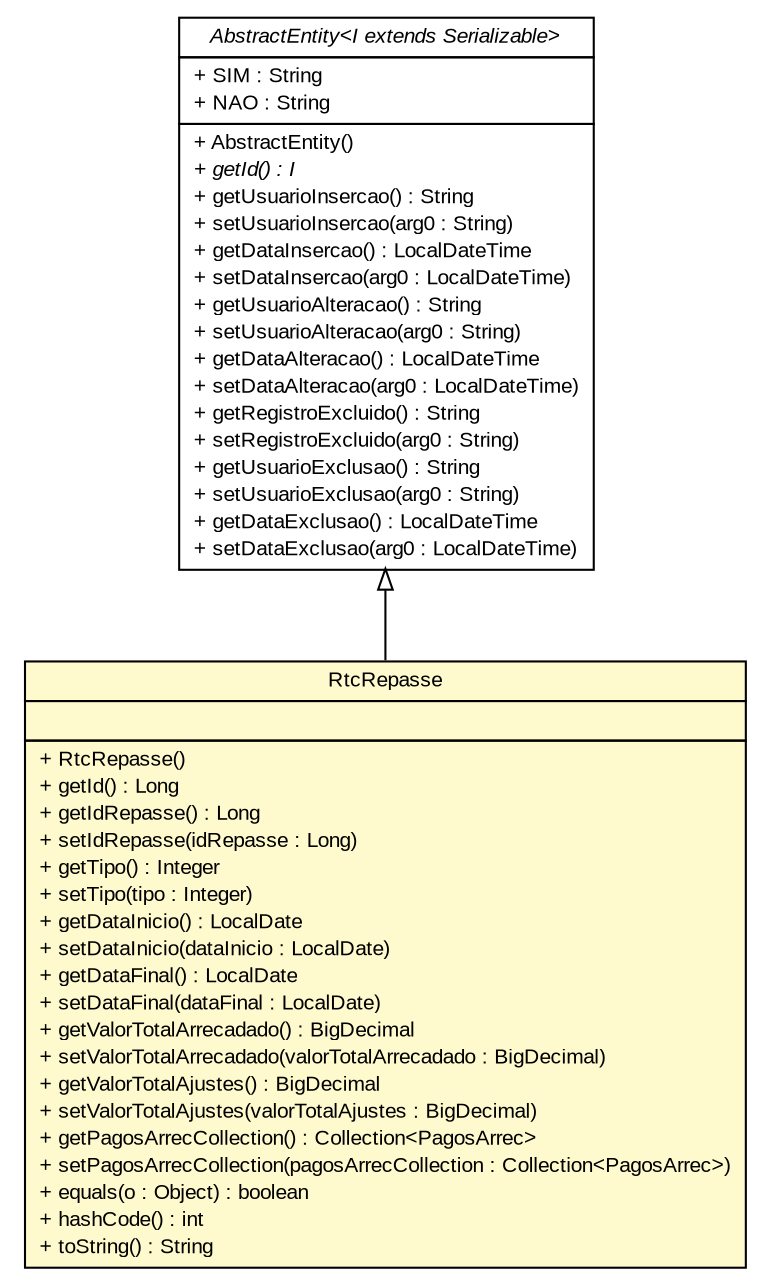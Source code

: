 #!/usr/local/bin/dot
#
# Class diagram 
# Generated by UMLGraph version R5_6 (http://www.umlgraph.org/)
#

digraph G {
	edge [fontname="arial",fontsize=10,labelfontname="arial",labelfontsize=10];
	node [fontname="arial",fontsize=10,shape=plaintext];
	nodesep=0.25;
	ranksep=0.5;
	// br.gov.to.sefaz.arr.persistence.entity.RtcRepasse
	c149389 [label=<<table title="br.gov.to.sefaz.arr.persistence.entity.RtcRepasse" border="0" cellborder="1" cellspacing="0" cellpadding="2" port="p" bgcolor="lemonChiffon" href="./RtcRepasse.html">
		<tr><td><table border="0" cellspacing="0" cellpadding="1">
<tr><td align="center" balign="center"> RtcRepasse </td></tr>
		</table></td></tr>
		<tr><td><table border="0" cellspacing="0" cellpadding="1">
<tr><td align="left" balign="left">  </td></tr>
		</table></td></tr>
		<tr><td><table border="0" cellspacing="0" cellpadding="1">
<tr><td align="left" balign="left"> + RtcRepasse() </td></tr>
<tr><td align="left" balign="left"> + getId() : Long </td></tr>
<tr><td align="left" balign="left"> + getIdRepasse() : Long </td></tr>
<tr><td align="left" balign="left"> + setIdRepasse(idRepasse : Long) </td></tr>
<tr><td align="left" balign="left"> + getTipo() : Integer </td></tr>
<tr><td align="left" balign="left"> + setTipo(tipo : Integer) </td></tr>
<tr><td align="left" balign="left"> + getDataInicio() : LocalDate </td></tr>
<tr><td align="left" balign="left"> + setDataInicio(dataInicio : LocalDate) </td></tr>
<tr><td align="left" balign="left"> + getDataFinal() : LocalDate </td></tr>
<tr><td align="left" balign="left"> + setDataFinal(dataFinal : LocalDate) </td></tr>
<tr><td align="left" balign="left"> + getValorTotalArrecadado() : BigDecimal </td></tr>
<tr><td align="left" balign="left"> + setValorTotalArrecadado(valorTotalArrecadado : BigDecimal) </td></tr>
<tr><td align="left" balign="left"> + getValorTotalAjustes() : BigDecimal </td></tr>
<tr><td align="left" balign="left"> + setValorTotalAjustes(valorTotalAjustes : BigDecimal) </td></tr>
<tr><td align="left" balign="left"> + getPagosArrecCollection() : Collection&lt;PagosArrec&gt; </td></tr>
<tr><td align="left" balign="left"> + setPagosArrecCollection(pagosArrecCollection : Collection&lt;PagosArrec&gt;) </td></tr>
<tr><td align="left" balign="left"> + equals(o : Object) : boolean </td></tr>
<tr><td align="left" balign="left"> + hashCode() : int </td></tr>
<tr><td align="left" balign="left"> + toString() : String </td></tr>
		</table></td></tr>
		</table>>, URL="./RtcRepasse.html", fontname="arial", fontcolor="black", fontsize=10.0];
	//br.gov.to.sefaz.arr.persistence.entity.RtcRepasse extends br.gov.to.sefaz.persistence.entity.AbstractEntity<java.lang.Long>
	c149623:p -> c149389:p [dir=back,arrowtail=empty];
	// br.gov.to.sefaz.persistence.entity.AbstractEntity<I extends java.io.Serializable>
	c149623 [label=<<table title="br.gov.to.sefaz.persistence.entity.AbstractEntity" border="0" cellborder="1" cellspacing="0" cellpadding="2" port="p" href="http://java.sun.com/j2se/1.4.2/docs/api/br/gov/to/sefaz/persistence/entity/AbstractEntity.html">
		<tr><td><table border="0" cellspacing="0" cellpadding="1">
<tr><td align="center" balign="center"><font face="arial italic"> AbstractEntity&lt;I extends Serializable&gt; </font></td></tr>
		</table></td></tr>
		<tr><td><table border="0" cellspacing="0" cellpadding="1">
<tr><td align="left" balign="left"> + SIM : String </td></tr>
<tr><td align="left" balign="left"> + NAO : String </td></tr>
		</table></td></tr>
		<tr><td><table border="0" cellspacing="0" cellpadding="1">
<tr><td align="left" balign="left"> + AbstractEntity() </td></tr>
<tr><td align="left" balign="left"><font face="arial italic" point-size="10.0"> + getId() : I </font></td></tr>
<tr><td align="left" balign="left"> + getUsuarioInsercao() : String </td></tr>
<tr><td align="left" balign="left"> + setUsuarioInsercao(arg0 : String) </td></tr>
<tr><td align="left" balign="left"> + getDataInsercao() : LocalDateTime </td></tr>
<tr><td align="left" balign="left"> + setDataInsercao(arg0 : LocalDateTime) </td></tr>
<tr><td align="left" balign="left"> + getUsuarioAlteracao() : String </td></tr>
<tr><td align="left" balign="left"> + setUsuarioAlteracao(arg0 : String) </td></tr>
<tr><td align="left" balign="left"> + getDataAlteracao() : LocalDateTime </td></tr>
<tr><td align="left" balign="left"> + setDataAlteracao(arg0 : LocalDateTime) </td></tr>
<tr><td align="left" balign="left"> + getRegistroExcluido() : String </td></tr>
<tr><td align="left" balign="left"> + setRegistroExcluido(arg0 : String) </td></tr>
<tr><td align="left" balign="left"> + getUsuarioExclusao() : String </td></tr>
<tr><td align="left" balign="left"> + setUsuarioExclusao(arg0 : String) </td></tr>
<tr><td align="left" balign="left"> + getDataExclusao() : LocalDateTime </td></tr>
<tr><td align="left" balign="left"> + setDataExclusao(arg0 : LocalDateTime) </td></tr>
		</table></td></tr>
		</table>>, URL="http://java.sun.com/j2se/1.4.2/docs/api/br/gov/to/sefaz/persistence/entity/AbstractEntity.html", fontname="arial", fontcolor="black", fontsize=10.0];
}

